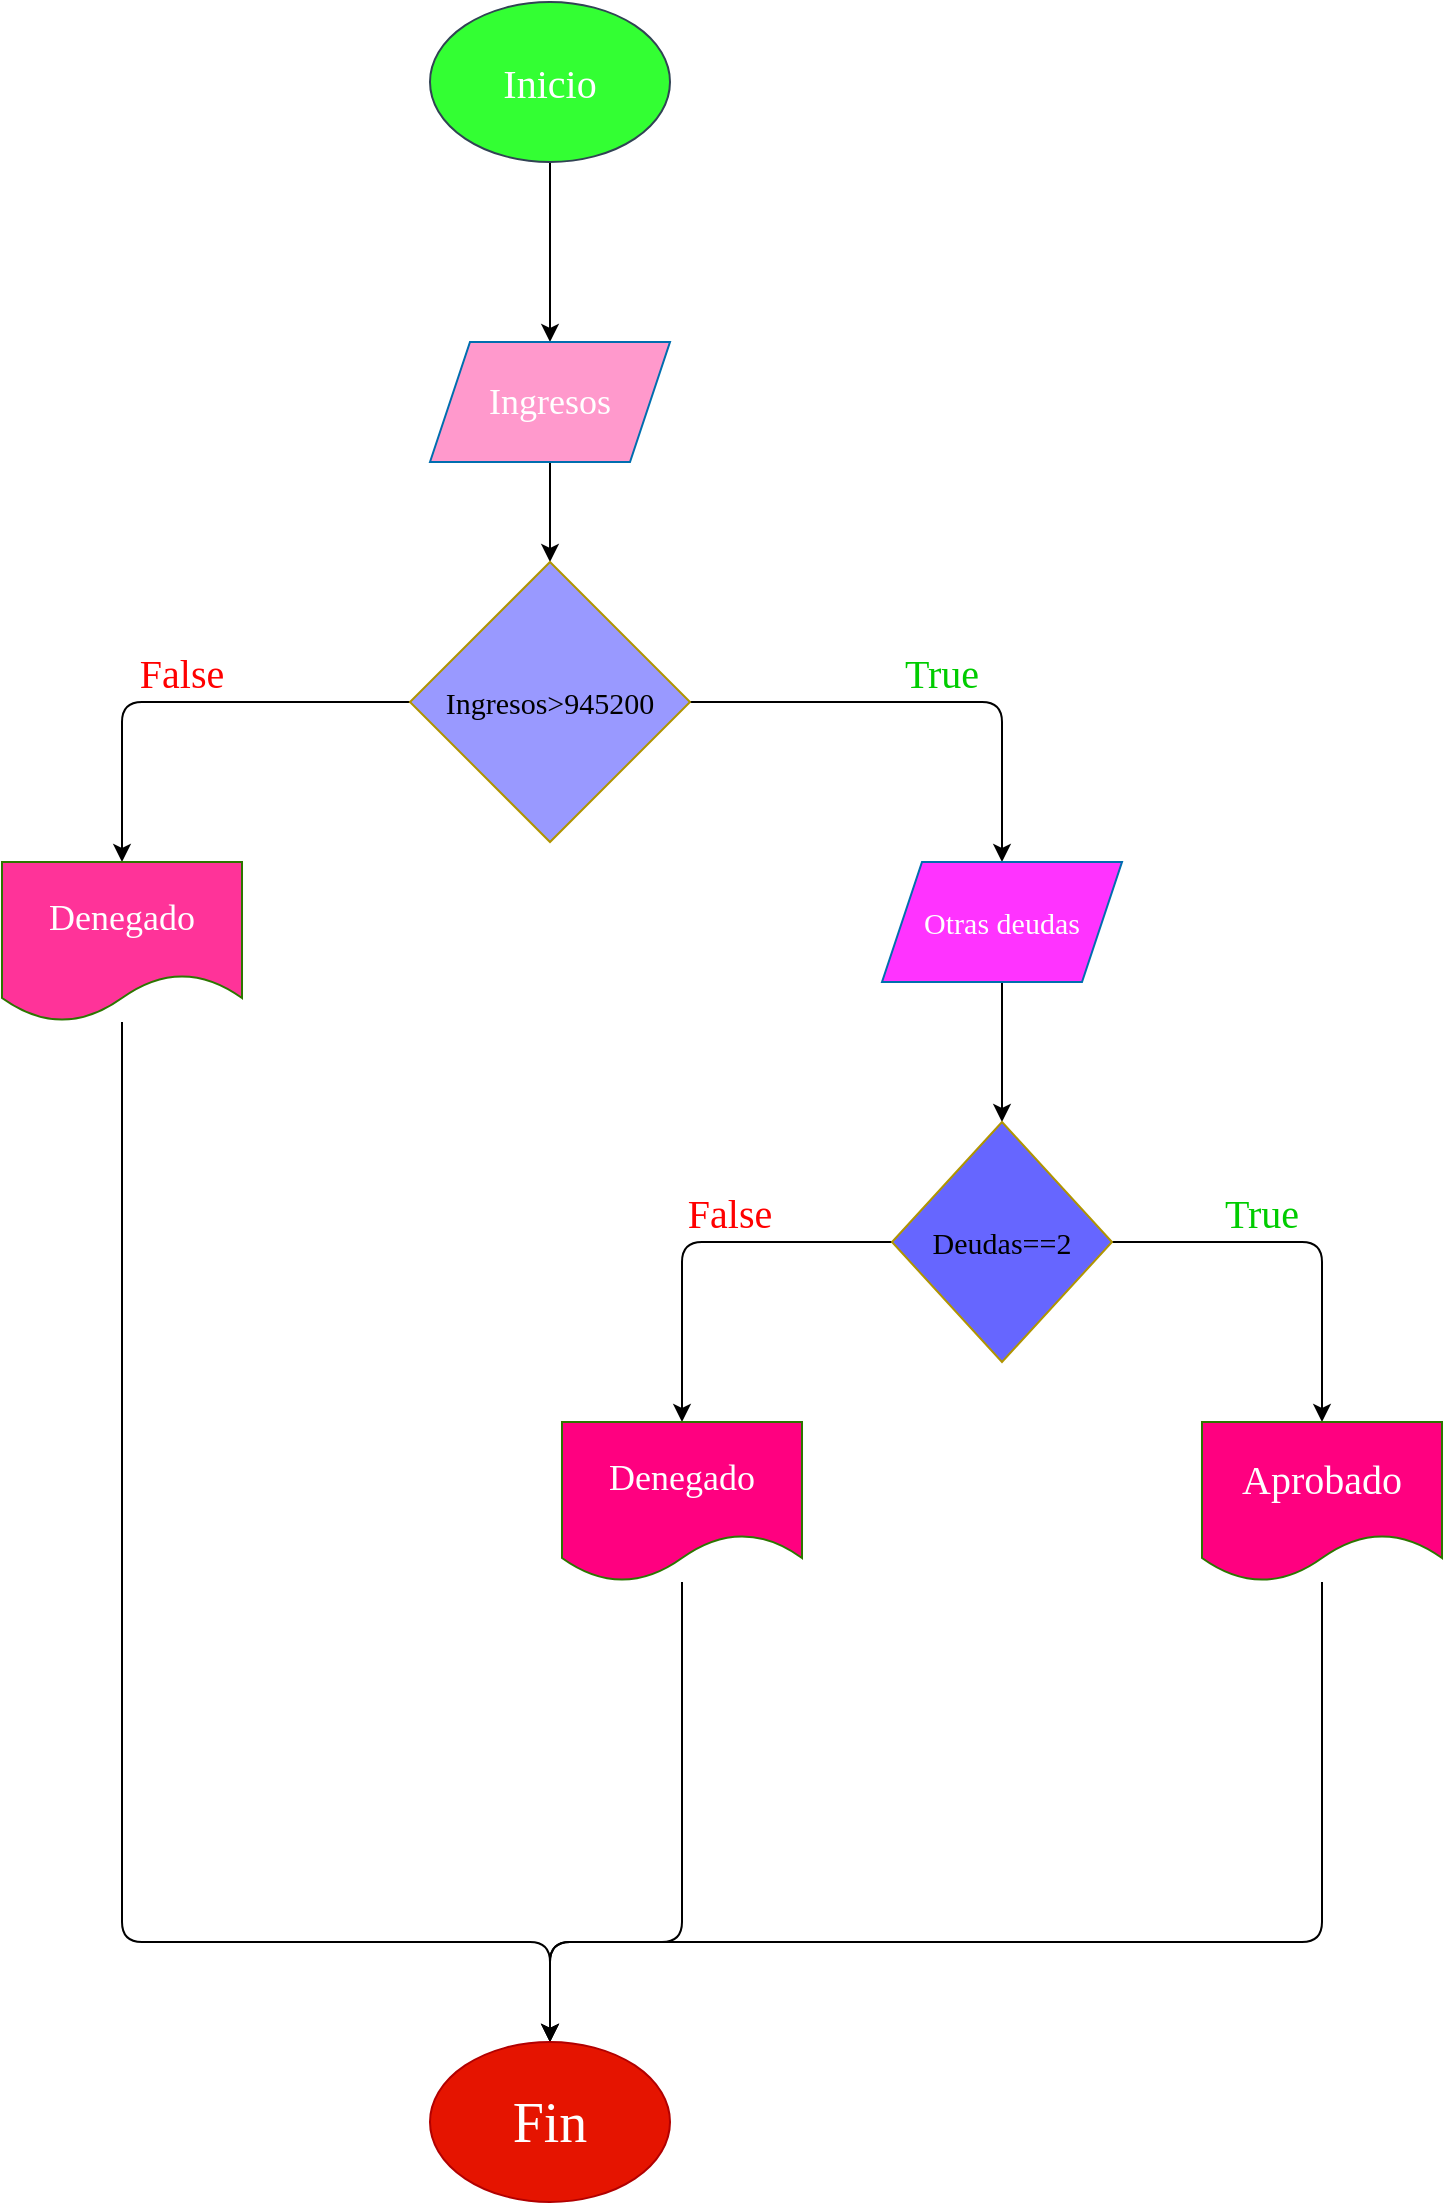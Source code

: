 <mxfile>
    <diagram id="cN3Jd-2PcbY8FcGUmuRr" name="Página-1">
        <mxGraphModel dx="890" dy="409" grid="1" gridSize="10" guides="1" tooltips="1" connect="1" arrows="1" fold="1" page="1" pageScale="1" pageWidth="827" pageHeight="1169" math="0" shadow="0">
            <root>
                <mxCell id="0"/>
                <mxCell id="1" parent="0"/>
                <mxCell id="4" value="" style="edgeStyle=none;html=1;" parent="1" source="2" target="3" edge="1">
                    <mxGeometry relative="1" as="geometry"/>
                </mxCell>
                <mxCell id="2" value="Inicio" style="ellipse;whiteSpace=wrap;html=1;fillColor=#33FF33;strokeColor=#314354;fontColor=#ffffff;fontFamily=Comic Sans MS;fontSize=20;" parent="1" vertex="1">
                    <mxGeometry x="354" y="10" width="120" height="80" as="geometry"/>
                </mxCell>
                <mxCell id="6" value="" style="edgeStyle=none;html=1;" parent="1" source="3" target="5" edge="1">
                    <mxGeometry relative="1" as="geometry"/>
                </mxCell>
                <mxCell id="3" value="Ingresos" style="shape=parallelogram;perimeter=parallelogramPerimeter;whiteSpace=wrap;html=1;fixedSize=1;fillColor=#FF99CC;fontColor=#ffffff;strokeColor=#006EAF;fontFamily=Comic Sans MS;fontSize=18;" parent="1" vertex="1">
                    <mxGeometry x="354" y="180" width="120" height="60" as="geometry"/>
                </mxCell>
                <mxCell id="9" value="" style="edgeStyle=none;html=1;" parent="1" source="5" target="8" edge="1">
                    <mxGeometry relative="1" as="geometry">
                        <Array as="points">
                            <mxPoint x="200" y="360"/>
                        </Array>
                    </mxGeometry>
                </mxCell>
                <mxCell id="11" value="" style="edgeStyle=none;html=1;" parent="1" source="5" target="10" edge="1">
                    <mxGeometry relative="1" as="geometry">
                        <Array as="points">
                            <mxPoint x="640" y="360"/>
                        </Array>
                    </mxGeometry>
                </mxCell>
                <mxCell id="5" value="Ingresos&amp;gt;945200" style="rhombus;whiteSpace=wrap;html=1;fillColor=#9999FF;fontColor=#000000;strokeColor=#B09500;fontSize=15;fontFamily=Comic Sans MS;" parent="1" vertex="1">
                    <mxGeometry x="344" y="290" width="140" height="140" as="geometry"/>
                </mxCell>
                <mxCell id="23" style="edgeStyle=none;html=1;entryX=0.5;entryY=0;entryDx=0;entryDy=0;fontFamily=Comic Sans MS;fontSize=20;" parent="1" source="8" target="18" edge="1">
                    <mxGeometry relative="1" as="geometry">
                        <Array as="points">
                            <mxPoint x="200" y="980"/>
                            <mxPoint x="414" y="980"/>
                        </Array>
                    </mxGeometry>
                </mxCell>
                <mxCell id="8" value="Denegado" style="shape=document;whiteSpace=wrap;html=1;boundedLbl=1;fillColor=#FF3399;fontColor=#ffffff;strokeColor=#2D7600;fontSize=18;fontFamily=Comic Sans MS;" parent="1" vertex="1">
                    <mxGeometry x="140" y="440" width="120" height="80" as="geometry"/>
                </mxCell>
                <mxCell id="13" value="" style="edgeStyle=none;html=1;" parent="1" source="10" target="12" edge="1">
                    <mxGeometry relative="1" as="geometry"/>
                </mxCell>
                <mxCell id="10" value="Otras deudas" style="shape=parallelogram;perimeter=parallelogramPerimeter;whiteSpace=wrap;html=1;fixedSize=1;fillColor=#FF33FF;fontColor=#ffffff;strokeColor=#006EAF;fontSize=15;fontFamily=Comic Sans MS;" parent="1" vertex="1">
                    <mxGeometry x="580" y="440" width="120" height="60" as="geometry"/>
                </mxCell>
                <mxCell id="15" value="" style="edgeStyle=none;html=1;" parent="1" source="12" target="14" edge="1">
                    <mxGeometry relative="1" as="geometry">
                        <Array as="points">
                            <mxPoint x="480" y="630"/>
                        </Array>
                    </mxGeometry>
                </mxCell>
                <mxCell id="17" value="" style="edgeStyle=none;html=1;" parent="1" source="12" target="16" edge="1">
                    <mxGeometry relative="1" as="geometry">
                        <Array as="points">
                            <mxPoint x="800" y="630"/>
                        </Array>
                    </mxGeometry>
                </mxCell>
                <mxCell id="12" value="Deudas==2" style="rhombus;whiteSpace=wrap;html=1;fillColor=#6666FF;fontColor=#000000;strokeColor=#B09500;fontFamily=Comic Sans MS;fontSize=15;" parent="1" vertex="1">
                    <mxGeometry x="585" y="570" width="110" height="120" as="geometry"/>
                </mxCell>
                <mxCell id="21" style="edgeStyle=none;html=1;fontFamily=Comic Sans MS;fontSize=20;" parent="1" source="14" target="18" edge="1">
                    <mxGeometry relative="1" as="geometry">
                        <Array as="points">
                            <mxPoint x="480" y="980"/>
                            <mxPoint x="414" y="980"/>
                        </Array>
                    </mxGeometry>
                </mxCell>
                <mxCell id="14" value="Denegado" style="shape=document;whiteSpace=wrap;html=1;boundedLbl=1;fillColor=#FF0080;fontColor=#ffffff;strokeColor=#2D7600;fontFamily=Comic Sans MS;fontSize=18;" parent="1" vertex="1">
                    <mxGeometry x="420" y="720" width="120" height="80" as="geometry"/>
                </mxCell>
                <mxCell id="22" style="edgeStyle=none;html=1;entryX=0.5;entryY=0;entryDx=0;entryDy=0;fontFamily=Comic Sans MS;fontSize=20;" parent="1" source="16" target="18" edge="1">
                    <mxGeometry relative="1" as="geometry">
                        <Array as="points">
                            <mxPoint x="800" y="980"/>
                            <mxPoint x="414" y="980"/>
                        </Array>
                    </mxGeometry>
                </mxCell>
                <mxCell id="16" value="Aprobado" style="shape=document;whiteSpace=wrap;html=1;boundedLbl=1;fillColor=#FF0080;fontColor=#ffffff;strokeColor=#2D7600;fontSize=20;fontFamily=Comic Sans MS;" parent="1" vertex="1">
                    <mxGeometry x="740" y="720" width="120" height="80" as="geometry"/>
                </mxCell>
                <mxCell id="18" value="Fin" style="ellipse;whiteSpace=wrap;html=1;fillColor=#e51400;fontColor=#ffffff;strokeColor=#B20000;fontSize=28;fontFamily=Comic Sans MS;" parent="1" vertex="1">
                    <mxGeometry x="354" y="1030" width="120" height="80" as="geometry"/>
                </mxCell>
                <mxCell id="25" value="False" style="text;html=1;strokeColor=none;fillColor=none;align=center;verticalAlign=middle;whiteSpace=wrap;rounded=0;fontFamily=Comic Sans MS;fontSize=20;fontColor=#FF0000;" parent="1" vertex="1">
                    <mxGeometry x="200" y="330" width="60" height="30" as="geometry"/>
                </mxCell>
                <mxCell id="26" value="False" style="text;html=1;strokeColor=none;fillColor=none;align=center;verticalAlign=middle;whiteSpace=wrap;rounded=0;fontFamily=Comic Sans MS;fontSize=20;fontColor=#FF0000;" parent="1" vertex="1">
                    <mxGeometry x="474" y="600" width="60" height="30" as="geometry"/>
                </mxCell>
                <mxCell id="28" value="True" style="text;html=1;strokeColor=none;fillColor=none;align=center;verticalAlign=middle;whiteSpace=wrap;rounded=0;fontFamily=Comic Sans MS;fontSize=20;fontColor=#00CC00;" parent="1" vertex="1">
                    <mxGeometry x="580" y="330" width="60" height="30" as="geometry"/>
                </mxCell>
                <mxCell id="29" value="True" style="text;html=1;strokeColor=none;fillColor=none;align=center;verticalAlign=middle;whiteSpace=wrap;rounded=0;fontFamily=Comic Sans MS;fontSize=20;fontColor=#00CC00;" parent="1" vertex="1">
                    <mxGeometry x="740" y="600" width="60" height="30" as="geometry"/>
                </mxCell>
            </root>
        </mxGraphModel>
    </diagram>
</mxfile>